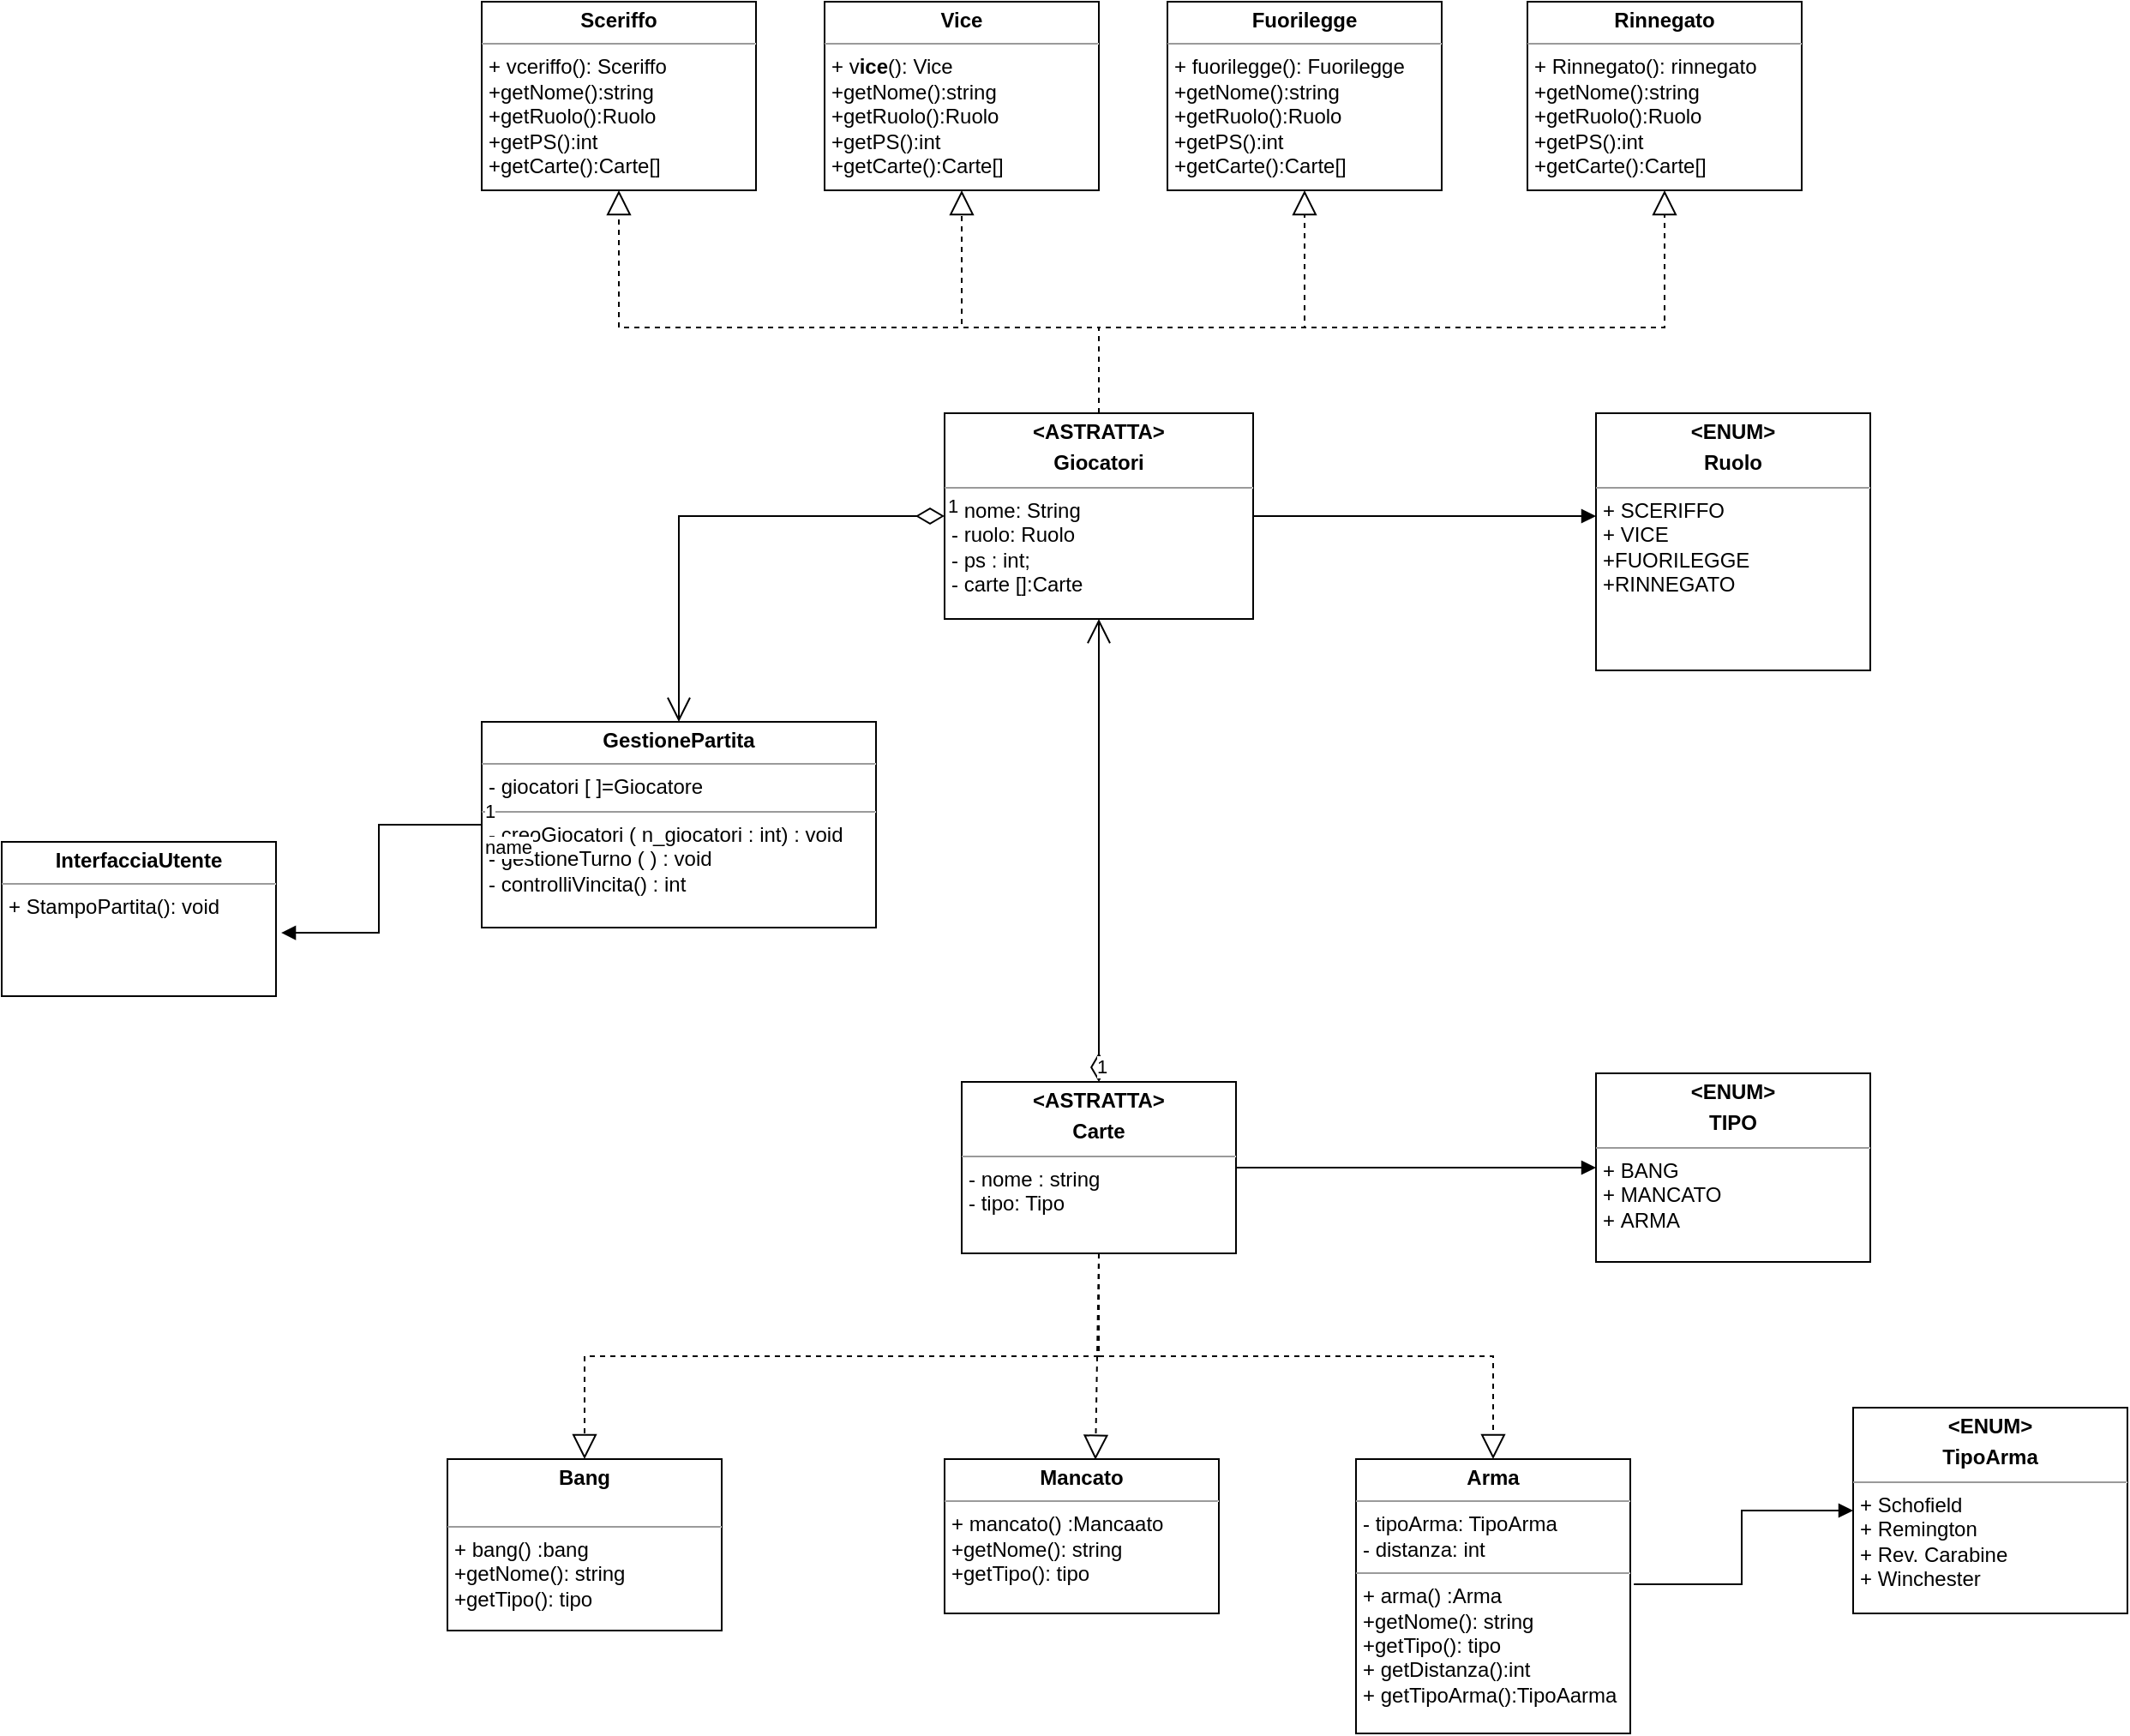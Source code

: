 <mxfile version="22.1.22" type="embed">
  <diagram id="23iRSUPoRavnBvh4doch" name="Page-1">
    <mxGraphModel dx="1115" dy="750" grid="1" gridSize="10" guides="1" tooltips="1" connect="1" arrows="1" fold="1" page="1" pageScale="1" pageWidth="827" pageHeight="1169" math="0" shadow="0">
      <root>
        <mxCell id="0" />
        <mxCell id="1" parent="0" />
        <mxCell id="3" value="&lt;p style=&quot;margin:0px;margin-top:4px;text-align:center;&quot;&gt;&lt;b&gt;GestionePartita&lt;/b&gt;&lt;/p&gt;&lt;hr size=&quot;1&quot;&gt;&lt;p style=&quot;margin:0px;margin-left:4px;&quot;&gt;- giocatori [ ]=Giocatore&lt;/p&gt;&lt;hr size=&quot;1&quot;&gt;&lt;p style=&quot;margin:0px;margin-left:4px;&quot;&gt;- creoGiocatori ( n_giocatori : int) : void&lt;/p&gt;&lt;p style=&quot;margin:0px;margin-left:4px;&quot;&gt;- gestioneTurno ( ) : void&lt;/p&gt;&lt;p style=&quot;margin:0px;margin-left:4px;&quot;&gt;- controlliVincita() : int&lt;/p&gt;" style="verticalAlign=top;align=left;overflow=fill;fontSize=12;fontFamily=Helvetica;html=1;whiteSpace=wrap;" vertex="1" parent="1">
          <mxGeometry x="340" y="550" width="230" height="120" as="geometry" />
        </mxCell>
        <mxCell id="4" value="&lt;p style=&quot;margin:0px;margin-top:4px;text-align:center;&quot;&gt;&lt;b&gt;&amp;lt;ASTRATTA&amp;gt;&lt;/b&gt;&lt;/p&gt;&lt;p style=&quot;margin:0px;margin-top:4px;text-align:center;&quot;&gt;&lt;b&gt;Giocatori&lt;/b&gt;&lt;/p&gt;&lt;hr size=&quot;1&quot;&gt;&lt;p style=&quot;margin:0px;margin-left:4px;&quot;&gt;- nome: String&lt;/p&gt;&lt;p style=&quot;margin:0px;margin-left:4px;&quot;&gt;- ruolo: Ruolo&lt;br&gt;&lt;/p&gt;&lt;p style=&quot;margin:0px;margin-left:4px;&quot;&gt;- ps : int;&lt;/p&gt;&lt;p style=&quot;margin:0px;margin-left:4px;&quot;&gt;- carte []:Carte&lt;/p&gt;" style="verticalAlign=top;align=left;overflow=fill;fontSize=12;fontFamily=Helvetica;html=1;whiteSpace=wrap;" vertex="1" parent="1">
          <mxGeometry x="610" y="370" width="180" height="120" as="geometry" />
        </mxCell>
        <mxCell id="7" value="&lt;p style=&quot;margin:0px;margin-top:4px;text-align:center;&quot;&gt;&lt;b&gt;Sceriffo&lt;/b&gt;&lt;/p&gt;&lt;hr size=&quot;1&quot;&gt;&lt;p style=&quot;margin:0px;margin-left:4px;&quot;&gt;&lt;/p&gt;&lt;p style=&quot;margin:0px;margin-left:4px;&quot;&gt;+ vceriffo(): Sceriffo&lt;/p&gt;&lt;p style=&quot;border-color: var(--border-color); margin: 0px 0px 0px 4px;&quot;&gt;+getNome():string&lt;/p&gt;&lt;p style=&quot;border-color: var(--border-color); margin: 0px 0px 0px 4px;&quot;&gt;+getRuolo():Ruolo&lt;/p&gt;&lt;p style=&quot;border-color: var(--border-color); margin: 0px 0px 0px 4px;&quot;&gt;+getPS():int&lt;/p&gt;&lt;p style=&quot;border-color: var(--border-color); margin: 0px 0px 0px 4px;&quot;&gt;+getCarte():Carte[]&lt;br&gt;&lt;/p&gt;" style="verticalAlign=top;align=left;overflow=fill;fontSize=12;fontFamily=Helvetica;html=1;whiteSpace=wrap;" vertex="1" parent="1">
          <mxGeometry x="340" y="130" width="160" height="110" as="geometry" />
        </mxCell>
        <mxCell id="8" value="&lt;p style=&quot;margin:0px;margin-top:4px;text-align:center;&quot;&gt;&lt;b&gt;Vice&lt;/b&gt;&lt;/p&gt;&lt;hr size=&quot;1&quot;&gt;&lt;p style=&quot;margin:0px;margin-left:4px;&quot;&gt;&lt;/p&gt;&lt;p style=&quot;margin:0px;margin-left:4px;&quot;&gt;+ v&lt;b style=&quot;border-color: var(--border-color); text-align: center;&quot;&gt;ice&lt;/b&gt;(): Vice&lt;/p&gt;&lt;p style=&quot;margin:0px;margin-left:4px;&quot;&gt;+getNome():string&lt;/p&gt;&lt;p style=&quot;margin:0px;margin-left:4px;&quot;&gt;+getRuolo():Ruolo&lt;/p&gt;&lt;p style=&quot;margin:0px;margin-left:4px;&quot;&gt;+getPS():int&lt;/p&gt;&lt;p style=&quot;margin:0px;margin-left:4px;&quot;&gt;+getCarte():Carte[]&lt;/p&gt;" style="verticalAlign=top;align=left;overflow=fill;fontSize=12;fontFamily=Helvetica;html=1;whiteSpace=wrap;" vertex="1" parent="1">
          <mxGeometry x="540" y="130" width="160" height="110" as="geometry" />
        </mxCell>
        <mxCell id="10" value="&lt;p style=&quot;margin:0px;margin-top:4px;text-align:center;&quot;&gt;&lt;b&gt;Rinnegato&lt;/b&gt;&lt;/p&gt;&lt;hr size=&quot;1&quot;&gt;&lt;p style=&quot;margin:0px;margin-left:4px;&quot;&gt;&lt;/p&gt;&lt;p style=&quot;margin:0px;margin-left:4px;&quot;&gt;+ Rinnegato(): rinnegato&lt;/p&gt;&lt;p style=&quot;margin:0px;margin-left:4px;&quot;&gt;+getNome():string&lt;/p&gt;&lt;p style=&quot;margin:0px;margin-left:4px;&quot;&gt;+getRuolo():Ruolo&lt;/p&gt;&lt;p style=&quot;margin:0px;margin-left:4px;&quot;&gt;+getPS():int&lt;/p&gt;&lt;p style=&quot;margin:0px;margin-left:4px;&quot;&gt;+getCarte():Carte[]&lt;br&gt;&lt;/p&gt;" style="verticalAlign=top;align=left;overflow=fill;fontSize=12;fontFamily=Helvetica;html=1;whiteSpace=wrap;" vertex="1" parent="1">
          <mxGeometry x="950" y="130" width="160" height="110" as="geometry" />
        </mxCell>
        <mxCell id="11" value="&lt;p style=&quot;margin:0px;margin-top:4px;text-align:center;&quot;&gt;&lt;b&gt;Fuorilegge&lt;/b&gt;&lt;/p&gt;&lt;hr size=&quot;1&quot;&gt;&lt;p style=&quot;margin:0px;margin-left:4px;&quot;&gt;&lt;/p&gt;&lt;p style=&quot;margin:0px;margin-left:4px;&quot;&gt;+ fuorilegge(): Fuorilegge&lt;/p&gt;&lt;p style=&quot;margin:0px;margin-left:4px;&quot;&gt;+getNome():string&lt;/p&gt;&lt;p style=&quot;margin:0px;margin-left:4px;&quot;&gt;+getRuolo():Ruolo&lt;/p&gt;&lt;p style=&quot;margin:0px;margin-left:4px;&quot;&gt;+getPS():int&lt;/p&gt;&lt;p style=&quot;margin:0px;margin-left:4px;&quot;&gt;+getCarte():Carte[]&lt;br&gt;&lt;/p&gt;" style="verticalAlign=top;align=left;overflow=fill;fontSize=12;fontFamily=Helvetica;html=1;whiteSpace=wrap;" vertex="1" parent="1">
          <mxGeometry x="740" y="130" width="160" height="110" as="geometry" />
        </mxCell>
        <mxCell id="12" value="&lt;p style=&quot;margin:0px;margin-top:4px;text-align:center;&quot;&gt;&lt;b&gt;&amp;lt;ENUM&amp;gt;&lt;/b&gt;&lt;/p&gt;&lt;p style=&quot;margin:0px;margin-top:4px;text-align:center;&quot;&gt;&lt;b&gt;Ruolo&lt;/b&gt;&lt;/p&gt;&lt;hr size=&quot;1&quot;&gt;&lt;p style=&quot;margin:0px;margin-left:4px;&quot;&gt;+ SCERIFFO&lt;/p&gt;&lt;p style=&quot;margin:0px;margin-left:4px;&quot;&gt;+ VICE&lt;/p&gt;&lt;p style=&quot;margin:0px;margin-left:4px;&quot;&gt;+FUORILEGGE&lt;/p&gt;&lt;p style=&quot;margin:0px;margin-left:4px;&quot;&gt;+RINNEGATO&lt;/p&gt;&lt;p style=&quot;margin:0px;margin-left:4px;&quot;&gt;&lt;br&gt;&lt;/p&gt;&lt;p style=&quot;margin:0px;margin-left:4px;&quot;&gt;&lt;br&gt;&lt;/p&gt;" style="verticalAlign=top;align=left;overflow=fill;fontSize=12;fontFamily=Helvetica;html=1;whiteSpace=wrap;" vertex="1" parent="1">
          <mxGeometry x="990" y="370" width="160" height="150" as="geometry" />
        </mxCell>
        <mxCell id="13" value="&lt;p style=&quot;margin:0px;margin-top:4px;text-align:center;&quot;&gt;&lt;b&gt;&amp;lt;ENUM&amp;gt;&lt;/b&gt;&lt;/p&gt;&lt;p style=&quot;margin:0px;margin-top:4px;text-align:center;&quot;&gt;&lt;b&gt;TIPO&lt;/b&gt;&lt;/p&gt;&lt;hr size=&quot;1&quot;&gt;&lt;p style=&quot;margin:0px;margin-left:4px;&quot;&gt;+ BANG&lt;/p&gt;&lt;p style=&quot;margin:0px;margin-left:4px;&quot;&gt;+ MANCATO&lt;/p&gt;&lt;p style=&quot;margin:0px;margin-left:4px;&quot;&gt;+&amp;nbsp;ARMA&lt;/p&gt;&lt;p style=&quot;margin:0px;margin-left:4px;&quot;&gt;&lt;br&gt;&lt;/p&gt;&lt;p style=&quot;margin:0px;margin-left:4px;&quot;&gt;&lt;br&gt;&lt;/p&gt;" style="verticalAlign=top;align=left;overflow=fill;fontSize=12;fontFamily=Helvetica;html=1;whiteSpace=wrap;" vertex="1" parent="1">
          <mxGeometry x="990" y="755" width="160" height="110" as="geometry" />
        </mxCell>
        <mxCell id="14" value="&lt;p style=&quot;margin:0px;margin-top:4px;text-align:center;&quot;&gt;&lt;b&gt;&amp;lt;ASTRATTA&amp;gt;&lt;/b&gt;&lt;/p&gt;&lt;p style=&quot;margin:0px;margin-top:4px;text-align:center;&quot;&gt;&lt;b&gt;Carte&lt;/b&gt;&lt;/p&gt;&lt;hr size=&quot;1&quot;&gt;&lt;p style=&quot;margin:0px;margin-left:4px;&quot;&gt;- nome : string&lt;/p&gt;&lt;p style=&quot;margin:0px;margin-left:4px;&quot;&gt;- tipo: Tipo&lt;/p&gt;" style="verticalAlign=top;align=left;overflow=fill;fontSize=12;fontFamily=Helvetica;html=1;whiteSpace=wrap;" vertex="1" parent="1">
          <mxGeometry x="620" y="760" width="160" height="100" as="geometry" />
        </mxCell>
        <mxCell id="15" value="&lt;p style=&quot;margin:0px;margin-top:4px;text-align:center;&quot;&gt;&lt;b&gt;Bang&lt;/b&gt;&lt;/p&gt;&lt;br&gt;&lt;hr size=&quot;1&quot;&gt;&lt;p style=&quot;margin:0px;margin-left:4px;&quot;&gt;+ bang() :bang&lt;/p&gt;&lt;p style=&quot;margin:0px;margin-left:4px;&quot;&gt;+getNome(): string&lt;/p&gt;&lt;p style=&quot;margin:0px;margin-left:4px;&quot;&gt;+getTipo(): tipo&lt;/p&gt;" style="verticalAlign=top;align=left;overflow=fill;fontSize=12;fontFamily=Helvetica;html=1;whiteSpace=wrap;" vertex="1" parent="1">
          <mxGeometry x="320" y="980" width="160" height="100" as="geometry" />
        </mxCell>
        <mxCell id="16" value="&lt;p style=&quot;margin:0px;margin-top:4px;text-align:center;&quot;&gt;&lt;b&gt;Mancato&lt;/b&gt;&lt;/p&gt;&lt;hr size=&quot;1&quot;&gt;&lt;p style=&quot;margin:0px;margin-left:4px;&quot;&gt;+ mancato() :Mancaato&lt;/p&gt;&lt;p style=&quot;margin:0px;margin-left:4px;&quot;&gt;+getNome(): string&lt;/p&gt;&lt;p style=&quot;margin:0px;margin-left:4px;&quot;&gt;+getTipo(): tipo&lt;/p&gt;" style="verticalAlign=top;align=left;overflow=fill;fontSize=12;fontFamily=Helvetica;html=1;whiteSpace=wrap;" vertex="1" parent="1">
          <mxGeometry x="610" y="980" width="160" height="90" as="geometry" />
        </mxCell>
        <mxCell id="17" value="&lt;p style=&quot;margin:0px;margin-top:4px;text-align:center;&quot;&gt;&lt;b&gt;Arma&lt;/b&gt;&lt;/p&gt;&lt;hr size=&quot;1&quot;&gt;&lt;p style=&quot;margin:0px;margin-left:4px;&quot;&gt;- tipoArma: TipoArma&lt;/p&gt;&lt;p style=&quot;margin:0px;margin-left:4px;&quot;&gt;- distanza: int&lt;/p&gt;&lt;hr size=&quot;1&quot;&gt;&lt;p style=&quot;margin:0px;margin-left:4px;&quot;&gt;+ arma() :Arma&lt;/p&gt;&lt;p style=&quot;margin:0px;margin-left:4px;&quot;&gt;+getNome(): string&lt;/p&gt;&lt;p style=&quot;margin:0px;margin-left:4px;&quot;&gt;+getTipo(): tipo&lt;/p&gt;&lt;p style=&quot;margin:0px;margin-left:4px;&quot;&gt;+ getDistanza():int&lt;/p&gt;&lt;p style=&quot;margin:0px;margin-left:4px;&quot;&gt;+ getTipoArma():TipoAarma&lt;/p&gt;" style="verticalAlign=top;align=left;overflow=fill;fontSize=12;fontFamily=Helvetica;html=1;whiteSpace=wrap;" vertex="1" parent="1">
          <mxGeometry x="850" y="980" width="160" height="160" as="geometry" />
        </mxCell>
        <mxCell id="18" value="&lt;p style=&quot;margin:0px;margin-top:4px;text-align:center;&quot;&gt;&lt;b&gt;&amp;lt;ENUM&amp;gt;&lt;/b&gt;&lt;/p&gt;&lt;p style=&quot;margin:0px;margin-top:4px;text-align:center;&quot;&gt;&lt;b&gt;TipoArma&lt;/b&gt;&lt;/p&gt;&lt;hr size=&quot;1&quot;&gt;&lt;p style=&quot;margin:0px;margin-left:4px;&quot;&gt;+&amp;nbsp;Schofield&lt;/p&gt;&lt;p style=&quot;margin:0px;margin-left:4px;&quot;&gt;+&amp;nbsp;Remington&lt;/p&gt;&lt;p style=&quot;margin:0px;margin-left:4px;&quot;&gt;+&amp;nbsp;Rev. Carabine&lt;/p&gt;&lt;p style=&quot;margin:0px;margin-left:4px;&quot;&gt;+&amp;nbsp;Winchester&lt;/p&gt;&lt;p style=&quot;margin:0px;margin-left:4px;&quot;&gt;&lt;br&gt;&lt;/p&gt;&lt;p style=&quot;margin:0px;margin-left:4px;&quot;&gt;&lt;br&gt;&lt;/p&gt;" style="verticalAlign=top;align=left;overflow=fill;fontSize=12;fontFamily=Helvetica;html=1;whiteSpace=wrap;" vertex="1" parent="1">
          <mxGeometry x="1140" y="950" width="160" height="120" as="geometry" />
        </mxCell>
        <mxCell id="19" value="" style="endArrow=block;dashed=1;endFill=0;endSize=12;html=1;rounded=0;exitX=0.5;exitY=1;exitDx=0;exitDy=0;entryX=0.5;entryY=0;entryDx=0;entryDy=0;" edge="1" parent="1" source="14" target="15">
          <mxGeometry width="160" relative="1" as="geometry">
            <mxPoint x="667" y="900" as="sourcePoint" />
            <mxPoint x="827" y="900" as="targetPoint" />
            <Array as="points">
              <mxPoint x="700" y="920" />
              <mxPoint x="400" y="920" />
            </Array>
          </mxGeometry>
        </mxCell>
        <mxCell id="20" value="" style="endArrow=block;dashed=1;endFill=0;endSize=12;html=1;rounded=0;entryX=0.55;entryY=0.004;entryDx=0;entryDy=0;entryPerimeter=0;" edge="1" parent="1" target="16">
          <mxGeometry width="160" relative="1" as="geometry">
            <mxPoint x="700" y="860" as="sourcePoint" />
            <mxPoint x="410" y="990" as="targetPoint" />
            <Array as="points" />
          </mxGeometry>
        </mxCell>
        <mxCell id="21" value="" style="endArrow=block;dashed=1;endFill=0;endSize=12;html=1;rounded=0;exitX=0.5;exitY=1;exitDx=0;exitDy=0;entryX=0.5;entryY=0;entryDx=0;entryDy=0;" edge="1" parent="1" source="14" target="17">
          <mxGeometry width="160" relative="1" as="geometry">
            <mxPoint x="750" y="920" as="sourcePoint" />
            <mxPoint x="910" y="920" as="targetPoint" />
            <Array as="points">
              <mxPoint x="700" y="920" />
              <mxPoint x="930" y="920" />
            </Array>
          </mxGeometry>
        </mxCell>
        <mxCell id="26" value="" style="endArrow=block;endFill=1;html=1;edgeStyle=orthogonalEdgeStyle;align=left;verticalAlign=top;rounded=0;exitX=1;exitY=0.5;exitDx=0;exitDy=0;entryX=0;entryY=0.5;entryDx=0;entryDy=0;" edge="1" parent="1" source="14" target="13">
          <mxGeometry x="-1" relative="1" as="geometry">
            <mxPoint x="890" y="810" as="sourcePoint" />
            <mxPoint x="1050" y="810" as="targetPoint" />
          </mxGeometry>
        </mxCell>
        <mxCell id="28" value="1" style="endArrow=open;html=1;endSize=12;startArrow=diamondThin;startSize=14;startFill=0;edgeStyle=orthogonalEdgeStyle;align=left;verticalAlign=bottom;rounded=0;exitX=0.5;exitY=0;exitDx=0;exitDy=0;entryX=0.5;entryY=1;entryDx=0;entryDy=0;" edge="1" parent="1" source="14" target="4">
          <mxGeometry x="-1" y="3" relative="1" as="geometry">
            <mxPoint x="840" y="700" as="sourcePoint" />
            <mxPoint x="1000" y="700" as="targetPoint" />
          </mxGeometry>
        </mxCell>
        <mxCell id="30" value="1" style="endArrow=open;html=1;endSize=12;startArrow=diamondThin;startSize=14;startFill=0;edgeStyle=orthogonalEdgeStyle;align=left;verticalAlign=bottom;rounded=0;exitX=0;exitY=0.5;exitDx=0;exitDy=0;entryX=0.5;entryY=0;entryDx=0;entryDy=0;" edge="1" parent="1" source="4" target="3">
          <mxGeometry x="-1" y="3" relative="1" as="geometry">
            <mxPoint x="290" y="850" as="sourcePoint" />
            <mxPoint x="450" y="850" as="targetPoint" />
          </mxGeometry>
        </mxCell>
        <mxCell id="31" value="" style="endArrow=block;endFill=1;html=1;edgeStyle=orthogonalEdgeStyle;align=left;verticalAlign=top;rounded=0;exitX=1;exitY=0.5;exitDx=0;exitDy=0;entryX=0;entryY=0.4;entryDx=0;entryDy=0;entryPerimeter=0;" edge="1" parent="1" source="4" target="12">
          <mxGeometry x="-1" relative="1" as="geometry">
            <mxPoint x="790" y="420" as="sourcePoint" />
            <mxPoint x="1000" y="420" as="targetPoint" />
          </mxGeometry>
        </mxCell>
        <mxCell id="33" value="" style="endArrow=block;dashed=1;endFill=0;endSize=12;html=1;rounded=0;exitX=0.5;exitY=0;exitDx=0;exitDy=0;entryX=0.5;entryY=1;entryDx=0;entryDy=0;" edge="1" parent="1" source="4" target="7">
          <mxGeometry width="160" relative="1" as="geometry">
            <mxPoint x="320" y="400" as="sourcePoint" />
            <mxPoint x="480" y="400" as="targetPoint" />
            <Array as="points">
              <mxPoint x="700" y="320" />
              <mxPoint x="420" y="320" />
            </Array>
          </mxGeometry>
        </mxCell>
        <mxCell id="34" value="" style="endArrow=block;dashed=1;endFill=0;endSize=12;html=1;rounded=0;entryX=0.5;entryY=1;entryDx=0;entryDy=0;" edge="1" parent="1" target="8">
          <mxGeometry width="160" relative="1" as="geometry">
            <mxPoint x="700" y="370" as="sourcePoint" />
            <mxPoint x="540" y="370" as="targetPoint" />
            <Array as="points">
              <mxPoint x="700" y="320" />
              <mxPoint x="620" y="320" />
            </Array>
          </mxGeometry>
        </mxCell>
        <mxCell id="35" value="" style="endArrow=block;dashed=1;endFill=0;endSize=12;html=1;rounded=0;exitX=0.5;exitY=0;exitDx=0;exitDy=0;entryX=0.5;entryY=1;entryDx=0;entryDy=0;" edge="1" parent="1" source="4" target="11">
          <mxGeometry width="160" relative="1" as="geometry">
            <mxPoint x="700" y="320" as="sourcePoint" />
            <mxPoint x="860" y="320" as="targetPoint" />
            <Array as="points">
              <mxPoint x="700" y="320" />
              <mxPoint x="820" y="320" />
            </Array>
          </mxGeometry>
        </mxCell>
        <mxCell id="36" value="" style="endArrow=block;dashed=1;endFill=0;endSize=12;html=1;rounded=0;exitX=0.5;exitY=0;exitDx=0;exitDy=0;entryX=0.5;entryY=1;entryDx=0;entryDy=0;" edge="1" parent="1" source="4" target="10">
          <mxGeometry width="160" relative="1" as="geometry">
            <mxPoint x="920" y="290" as="sourcePoint" />
            <mxPoint x="1080" y="290" as="targetPoint" />
            <Array as="points">
              <mxPoint x="700" y="320" />
              <mxPoint x="1030" y="320" />
            </Array>
          </mxGeometry>
        </mxCell>
        <mxCell id="37" value="" style="endArrow=block;endFill=1;html=1;edgeStyle=orthogonalEdgeStyle;align=left;verticalAlign=top;rounded=0;exitX=1.013;exitY=0.456;exitDx=0;exitDy=0;entryX=0;entryY=0.5;entryDx=0;entryDy=0;exitPerimeter=0;" edge="1" parent="1" source="17" target="18">
          <mxGeometry x="-1" relative="1" as="geometry">
            <mxPoint x="1020" y="989" as="sourcePoint" />
            <mxPoint x="1230" y="989" as="targetPoint" />
          </mxGeometry>
        </mxCell>
        <mxCell id="38" value="&lt;p style=&quot;margin:0px;margin-top:4px;text-align:center;&quot;&gt;&lt;b&gt;InterfacciaUtente&lt;/b&gt;&lt;/p&gt;&lt;hr size=&quot;1&quot;&gt;&lt;p style=&quot;margin:0px;margin-left:4px;&quot;&gt;+ StampoPartita(): void&lt;/p&gt;" style="verticalAlign=top;align=left;overflow=fill;fontSize=12;fontFamily=Helvetica;html=1;whiteSpace=wrap;" vertex="1" parent="1">
          <mxGeometry x="60" y="620" width="160" height="90" as="geometry" />
        </mxCell>
        <mxCell id="39" value="name" style="endArrow=block;endFill=1;html=1;edgeStyle=orthogonalEdgeStyle;align=left;verticalAlign=top;rounded=0;exitX=0;exitY=0.5;exitDx=0;exitDy=0;entryX=1.019;entryY=0.589;entryDx=0;entryDy=0;entryPerimeter=0;" edge="1" parent="1" source="3" target="38">
          <mxGeometry x="-1" relative="1" as="geometry">
            <mxPoint x="180" y="860" as="sourcePoint" />
            <mxPoint x="340" y="860" as="targetPoint" />
          </mxGeometry>
        </mxCell>
        <mxCell id="40" value="1" style="edgeLabel;resizable=0;html=1;align=left;verticalAlign=bottom;" connectable="0" vertex="1" parent="39">
          <mxGeometry x="-1" relative="1" as="geometry" />
        </mxCell>
      </root>
    </mxGraphModel>
  </diagram>
</mxfile>
